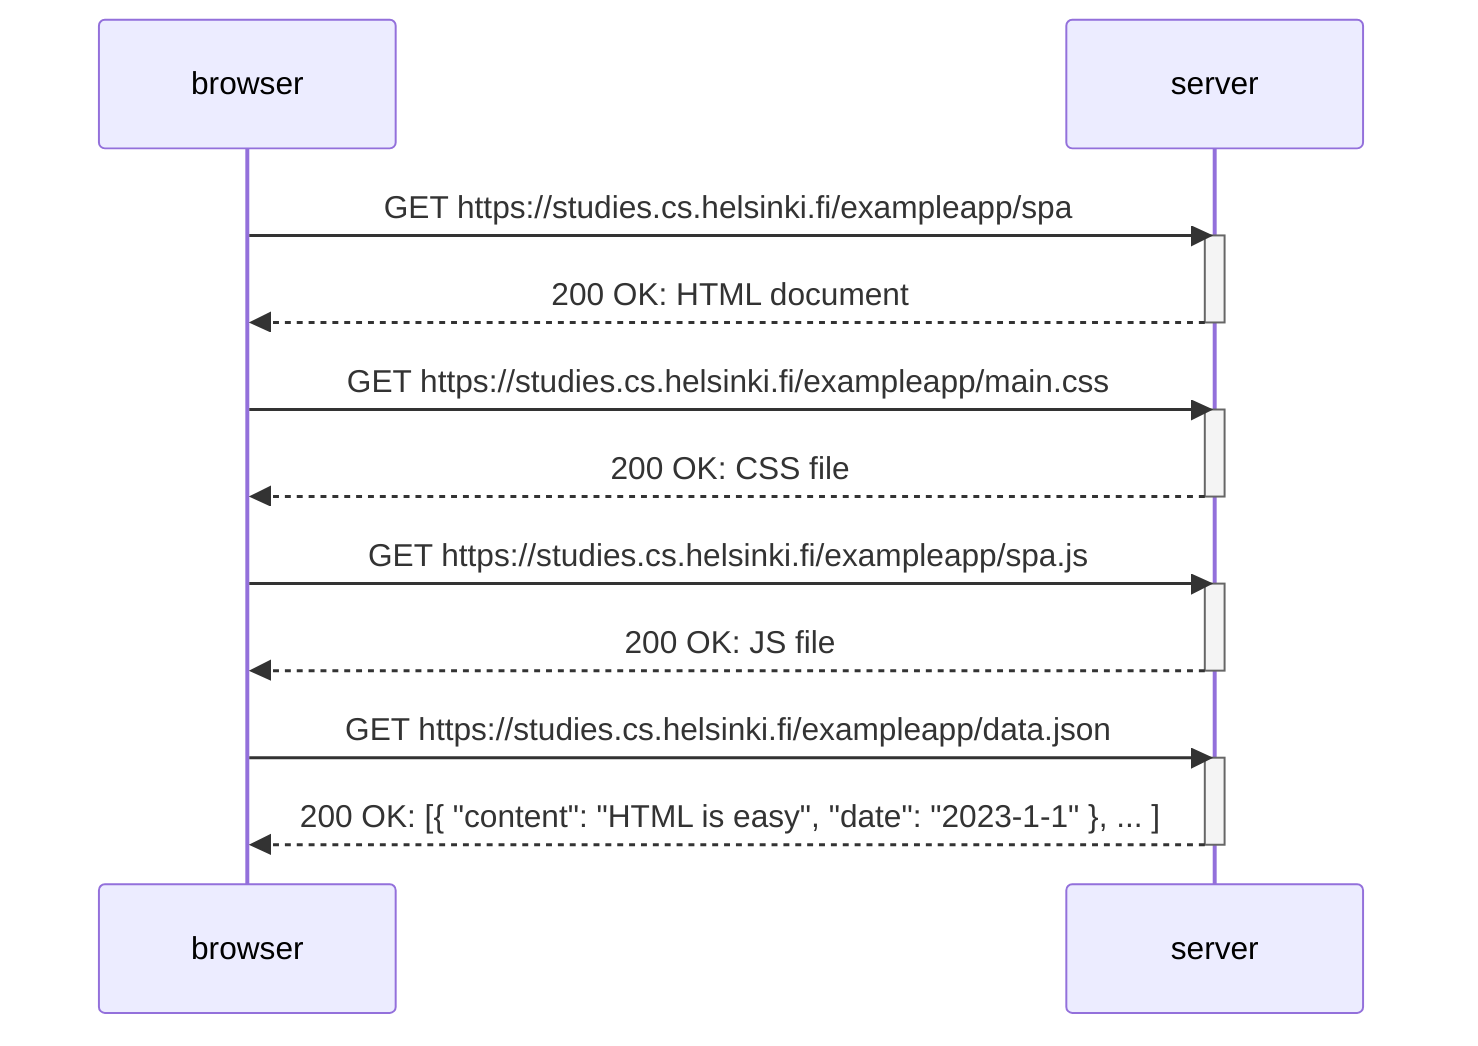 sequenceDiagram
    participant browser
    participant server

    browser->>server: GET https://studies.cs.helsinki.fi/exampleapp/spa
    activate server
    server-->>browser: 200 OK: HTML document
    deactivate server

    browser->>server: GET https://studies.cs.helsinki.fi/exampleapp/main.css
    activate server
    server-->>browser: 200 OK: CSS file
    deactivate server

    browser->>server: GET https://studies.cs.helsinki.fi/exampleapp/spa.js
    activate server
    server-->>browser: 200 OK: JS file
    deactivate server

    browser->>server: GET https://studies.cs.helsinki.fi/exampleapp/data.json
    activate server
    server-->>browser: 200 OK: [{ "content": "HTML is easy", "date": "2023-1-1" }, ... ]
    deactivate server